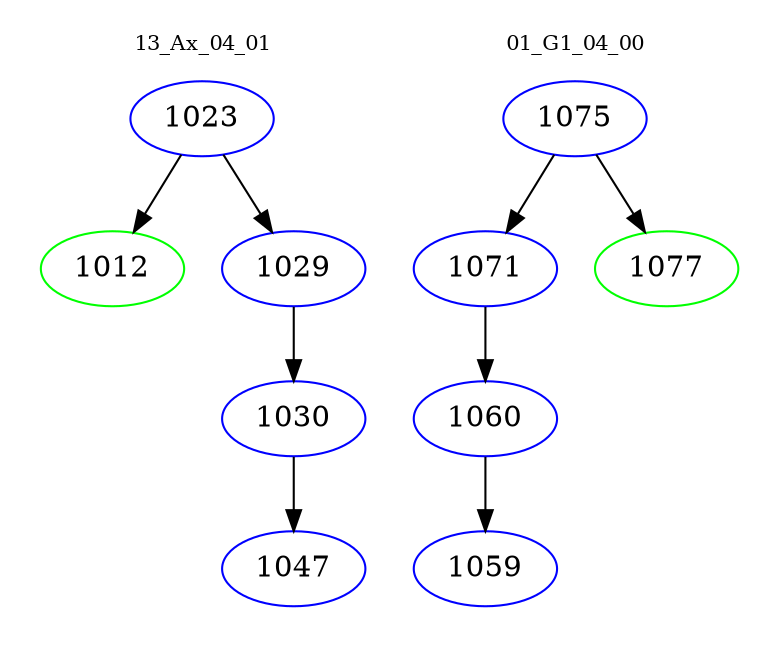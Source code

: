 digraph{
subgraph cluster_0 {
color = white
label = "13_Ax_04_01";
fontsize=10;
T0_1023 [label="1023", color="blue"]
T0_1023 -> T0_1012 [color="black"]
T0_1012 [label="1012", color="green"]
T0_1023 -> T0_1029 [color="black"]
T0_1029 [label="1029", color="blue"]
T0_1029 -> T0_1030 [color="black"]
T0_1030 [label="1030", color="blue"]
T0_1030 -> T0_1047 [color="black"]
T0_1047 [label="1047", color="blue"]
}
subgraph cluster_1 {
color = white
label = "01_G1_04_00";
fontsize=10;
T1_1075 [label="1075", color="blue"]
T1_1075 -> T1_1071 [color="black"]
T1_1071 [label="1071", color="blue"]
T1_1071 -> T1_1060 [color="black"]
T1_1060 [label="1060", color="blue"]
T1_1060 -> T1_1059 [color="black"]
T1_1059 [label="1059", color="blue"]
T1_1075 -> T1_1077 [color="black"]
T1_1077 [label="1077", color="green"]
}
}
